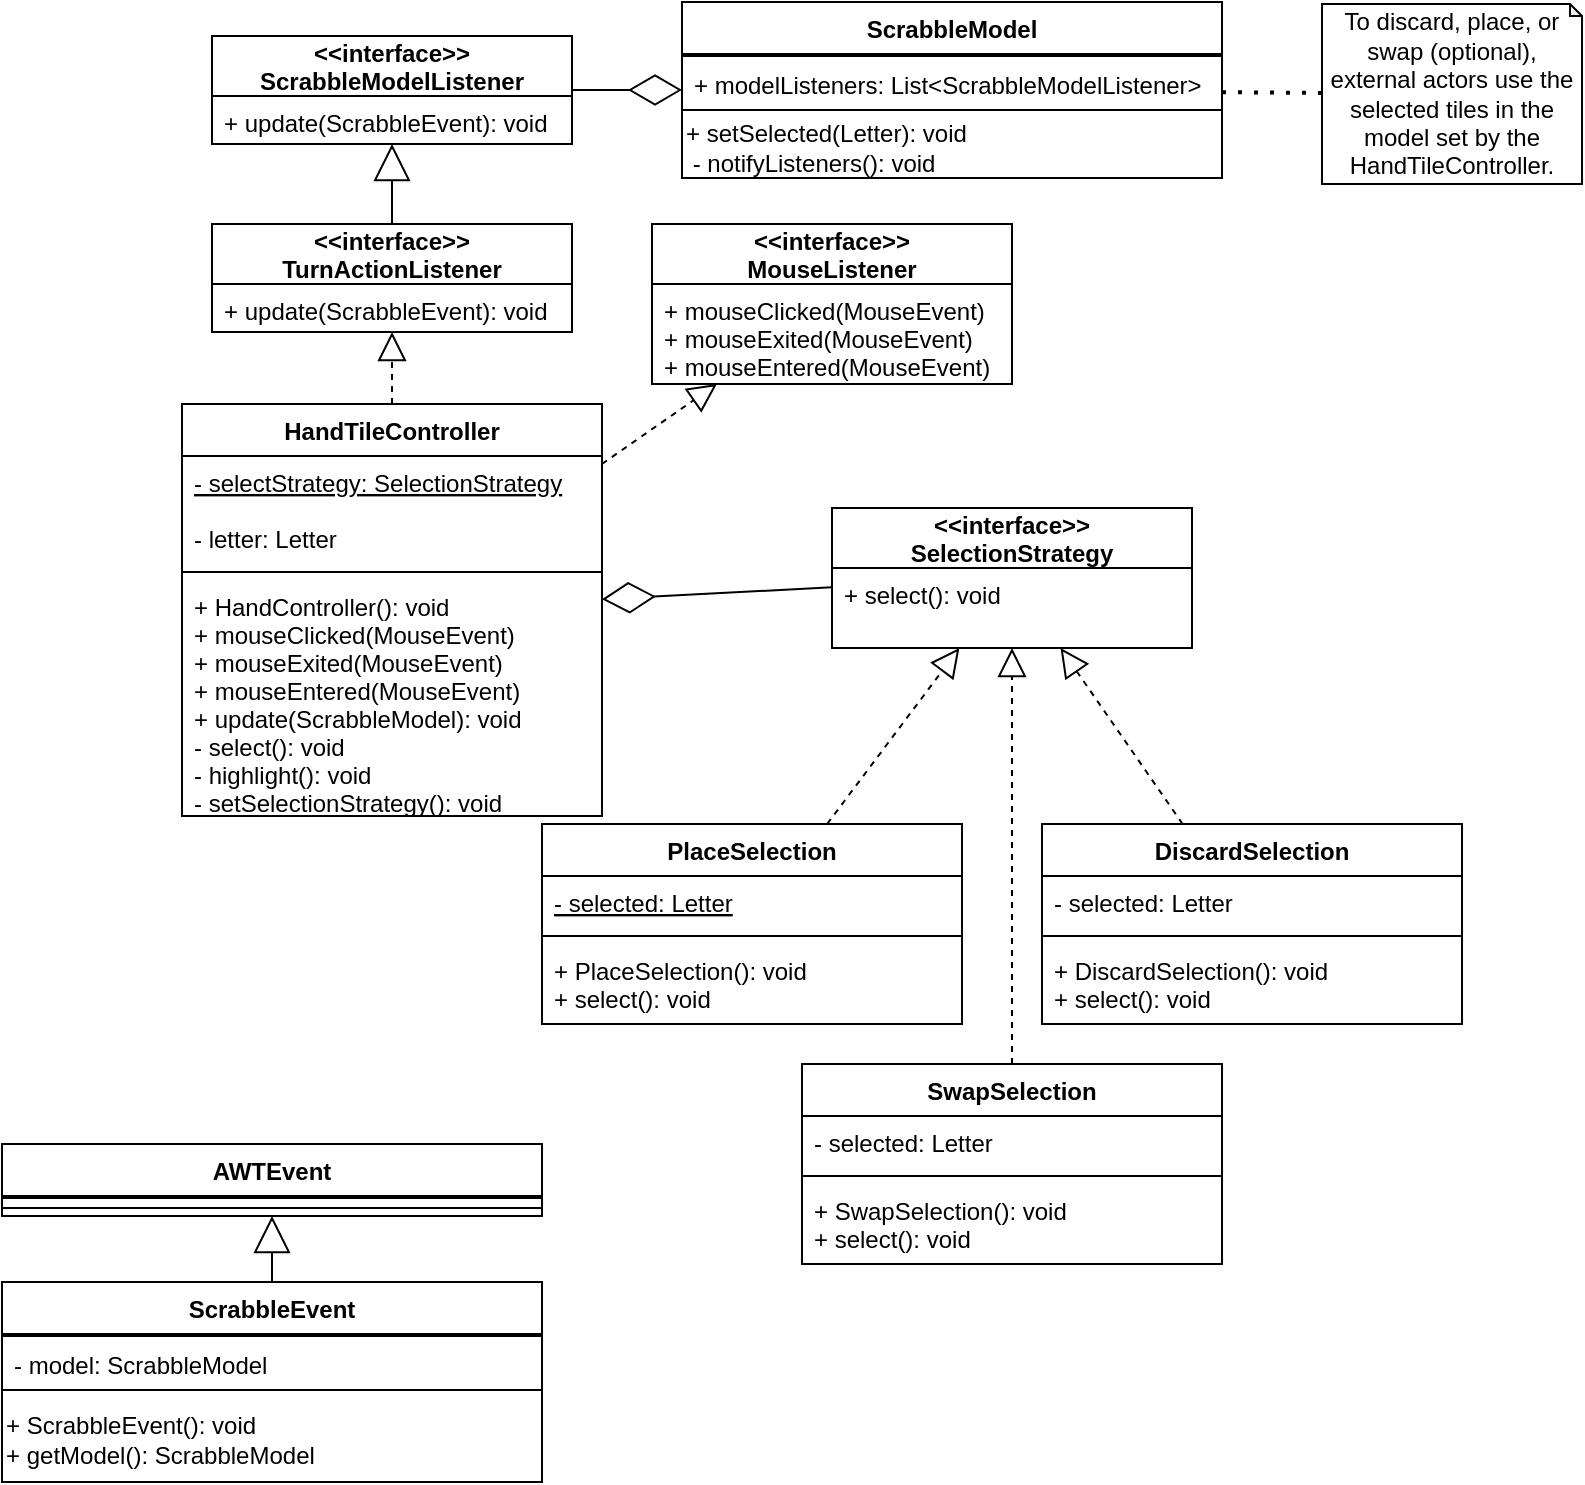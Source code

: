 <mxfile version="15.5.4" type="embed"><diagram id="HTirJWirQs5WPqJ1zvMP" name="Page-1"><mxGraphModel dx="488" dy="520" grid="1" gridSize="10" guides="1" tooltips="1" connect="1" arrows="1" fold="1" page="1" pageScale="1" pageWidth="850" pageHeight="1100" math="0" shadow="0"><root><mxCell id="0"/><mxCell id="1" parent="0"/><mxCell id="15" value="HandTileController" style="swimlane;fontStyle=1;align=center;verticalAlign=top;childLayout=stackLayout;horizontal=1;startSize=26;horizontalStack=0;resizeParent=1;resizeParentMax=0;resizeLast=0;collapsible=1;marginBottom=0;" parent="1" vertex="1"><mxGeometry x="100" y="290" width="210" height="206" as="geometry"/></mxCell><mxCell id="16" value="- selectStrategy: SelectionStrategy" style="text;strokeColor=none;fillColor=none;align=left;verticalAlign=top;spacingLeft=4;spacingRight=4;overflow=hidden;rotatable=0;points=[[0,0.5],[1,0.5]];portConstraint=eastwest;fontStyle=4" parent="15" vertex="1"><mxGeometry y="26" width="210" height="28" as="geometry"/></mxCell><mxCell id="78" value="- letter: Letter" style="text;strokeColor=none;fillColor=none;align=left;verticalAlign=top;spacingLeft=4;spacingRight=4;overflow=hidden;rotatable=0;points=[[0,0.5],[1,0.5]];portConstraint=eastwest;" vertex="1" parent="15"><mxGeometry y="54" width="210" height="26" as="geometry"/></mxCell><mxCell id="17" value="" style="line;strokeWidth=1;fillColor=none;align=left;verticalAlign=middle;spacingTop=-1;spacingLeft=3;spacingRight=3;rotatable=0;labelPosition=right;points=[];portConstraint=eastwest;" parent="15" vertex="1"><mxGeometry y="80" width="210" height="8" as="geometry"/></mxCell><mxCell id="18" value="+ HandController(): void&#10;+ mouseClicked(MouseEvent)&#10;+ mouseExited(MouseEvent)&#10;+ mouseEntered(MouseEvent)&#10;+ update(ScrabbleModel): void&#10;- select(): void&#10;- highlight(): void&#10;- setSelectionStrategy(): void" style="text;strokeColor=none;fillColor=none;align=left;verticalAlign=top;spacingLeft=4;spacingRight=4;overflow=hidden;rotatable=0;points=[[0,0.5],[1,0.5]];portConstraint=eastwest;" parent="15" vertex="1"><mxGeometry y="88" width="210" height="118" as="geometry"/></mxCell><mxCell id="30" value="&lt;&lt;interface&gt;&gt;&#10;SelectionStrategy" style="swimlane;fontStyle=1;childLayout=stackLayout;horizontal=1;startSize=30;fillColor=none;horizontalStack=0;resizeParent=1;resizeParentMax=0;resizeLast=0;collapsible=1;marginBottom=0;" parent="1" vertex="1"><mxGeometry x="425" y="342" width="180" height="70" as="geometry"/></mxCell><mxCell id="31" value="+ select(): void&#10;" style="text;strokeColor=none;fillColor=none;align=left;verticalAlign=top;spacingLeft=4;spacingRight=4;overflow=hidden;rotatable=0;points=[[0,0.5],[1,0.5]];portConstraint=eastwest;fontStyle=0" parent="30" vertex="1"><mxGeometry y="30" width="180" height="40" as="geometry"/></mxCell><mxCell id="32" value="PlaceSelection" style="swimlane;fontStyle=1;align=center;verticalAlign=top;childLayout=stackLayout;horizontal=1;startSize=26;horizontalStack=0;resizeParent=1;resizeParentMax=0;resizeLast=0;collapsible=1;marginBottom=0;" parent="1" vertex="1"><mxGeometry x="280" y="500" width="210" height="100" as="geometry"/></mxCell><mxCell id="33" value="- selected: Letter" style="text;strokeColor=none;fillColor=none;align=left;verticalAlign=top;spacingLeft=4;spacingRight=4;overflow=hidden;rotatable=0;points=[[0,0.5],[1,0.5]];portConstraint=eastwest;fontStyle=4" parent="32" vertex="1"><mxGeometry y="26" width="210" height="26" as="geometry"/></mxCell><mxCell id="34" value="" style="line;strokeWidth=1;fillColor=none;align=left;verticalAlign=middle;spacingTop=-1;spacingLeft=3;spacingRight=3;rotatable=0;labelPosition=right;points=[];portConstraint=eastwest;" parent="32" vertex="1"><mxGeometry y="52" width="210" height="8" as="geometry"/></mxCell><mxCell id="35" value="+ PlaceSelection(): void&#10;+ select(): void " style="text;strokeColor=none;fillColor=none;align=left;verticalAlign=top;spacingLeft=4;spacingRight=4;overflow=hidden;rotatable=0;points=[[0,0.5],[1,0.5]];portConstraint=eastwest;" parent="32" vertex="1"><mxGeometry y="60" width="210" height="40" as="geometry"/></mxCell><mxCell id="36" value="DiscardSelection" style="swimlane;fontStyle=1;align=center;verticalAlign=top;childLayout=stackLayout;horizontal=1;startSize=26;horizontalStack=0;resizeParent=1;resizeParentMax=0;resizeLast=0;collapsible=1;marginBottom=0;" parent="1" vertex="1"><mxGeometry x="530" y="500" width="210" height="100" as="geometry"/></mxCell><mxCell id="37" value="- selected: Letter" style="text;strokeColor=none;fillColor=none;align=left;verticalAlign=top;spacingLeft=4;spacingRight=4;overflow=hidden;rotatable=0;points=[[0,0.5],[1,0.5]];portConstraint=eastwest;fontStyle=0" parent="36" vertex="1"><mxGeometry y="26" width="210" height="26" as="geometry"/></mxCell><mxCell id="38" value="" style="line;strokeWidth=1;fillColor=none;align=left;verticalAlign=middle;spacingTop=-1;spacingLeft=3;spacingRight=3;rotatable=0;labelPosition=right;points=[];portConstraint=eastwest;" parent="36" vertex="1"><mxGeometry y="52" width="210" height="8" as="geometry"/></mxCell><mxCell id="39" value="+ DiscardSelection(): void&#10;+ select(): void " style="text;strokeColor=none;fillColor=none;align=left;verticalAlign=top;spacingLeft=4;spacingRight=4;overflow=hidden;rotatable=0;points=[[0,0.5],[1,0.5]];portConstraint=eastwest;" parent="36" vertex="1"><mxGeometry y="60" width="210" height="40" as="geometry"/></mxCell><mxCell id="40" value="&lt;&lt;interface&gt;&gt;&#10;MouseListener" style="swimlane;fontStyle=1;childLayout=stackLayout;horizontal=1;startSize=30;fillColor=none;horizontalStack=0;resizeParent=1;resizeParentMax=0;resizeLast=0;collapsible=1;marginBottom=0;" parent="1" vertex="1"><mxGeometry x="335" y="200" width="180" height="80" as="geometry"/></mxCell><mxCell id="41" value="+ mouseClicked(MouseEvent)&#10;+ mouseExited(MouseEvent)&#10;+ mouseEntered(MouseEvent)" style="text;strokeColor=none;fillColor=none;align=left;verticalAlign=top;spacingLeft=4;spacingRight=4;overflow=hidden;rotatable=0;points=[[0,0.5],[1,0.5]];portConstraint=eastwest;fontStyle=0" parent="40" vertex="1"><mxGeometry y="30" width="180" height="50" as="geometry"/></mxCell><mxCell id="42" value="" style="endArrow=block;dashed=1;endFill=0;endSize=12;html=1;rounded=0;" parent="1" source="32" target="30" edge="1"><mxGeometry width="160" relative="1" as="geometry"><mxPoint x="490" y="350" as="sourcePoint"/><mxPoint x="650" y="350" as="targetPoint"/></mxGeometry></mxCell><mxCell id="43" value="" style="endArrow=block;dashed=1;endFill=0;endSize=12;html=1;rounded=0;" parent="1" source="36" target="30" edge="1"><mxGeometry width="160" relative="1" as="geometry"><mxPoint x="509.5" y="380" as="sourcePoint"/><mxPoint x="563.167" y="310" as="targetPoint"/></mxGeometry></mxCell><mxCell id="44" value="" style="endArrow=block;dashed=1;endFill=0;endSize=12;html=1;rounded=0;" parent="1" source="15" target="40" edge="1"><mxGeometry width="160" relative="1" as="geometry"><mxPoint x="509.5" y="380" as="sourcePoint"/><mxPoint x="563.167" y="310" as="targetPoint"/></mxGeometry></mxCell><mxCell id="45" value="" style="endArrow=diamondThin;endFill=0;endSize=24;html=1;rounded=0;" parent="1" source="30" target="15" edge="1"><mxGeometry width="160" relative="1" as="geometry"><mxPoint x="350" y="350" as="sourcePoint"/><mxPoint x="510" y="350" as="targetPoint"/></mxGeometry></mxCell><mxCell id="49" value="" style="endArrow=diamondThin;endFill=0;endSize=24;html=1;rounded=0;" parent="1" source="50" target="61" edge="1"><mxGeometry width="160" relative="1" as="geometry"><mxPoint x="435" y="410.645" as="sourcePoint"/><mxPoint x="350" y="136.412" as="targetPoint"/></mxGeometry></mxCell><mxCell id="50" value="&lt;&lt;interface&gt;&gt;&#10;ScrabbleModelListener" style="swimlane;fontStyle=1;childLayout=stackLayout;horizontal=1;startSize=30;fillColor=none;horizontalStack=0;resizeParent=1;resizeParentMax=0;resizeLast=0;collapsible=1;marginBottom=0;" parent="1" vertex="1"><mxGeometry x="115" y="106" width="180" height="54" as="geometry"/></mxCell><mxCell id="51" value="+ update(ScrabbleEvent): void&#10;" style="text;strokeColor=none;fillColor=none;align=left;verticalAlign=top;spacingLeft=4;spacingRight=4;overflow=hidden;rotatable=0;points=[[0,0.5],[1,0.5]];portConstraint=eastwest;fontStyle=0" parent="50" vertex="1"><mxGeometry y="30" width="180" height="24" as="geometry"/></mxCell><mxCell id="52" value="" style="endArrow=block;dashed=1;endFill=0;endSize=12;html=1;rounded=0;" parent="1" source="15" target="53" edge="1"><mxGeometry width="160" relative="1" as="geometry"><mxPoint x="320" y="369.516" as="sourcePoint"/><mxPoint x="205" y="250" as="targetPoint"/></mxGeometry></mxCell><mxCell id="53" value="&lt;&lt;interface&gt;&gt;&#10;TurnActionListener" style="swimlane;fontStyle=1;childLayout=stackLayout;horizontal=1;startSize=30;fillColor=none;horizontalStack=0;resizeParent=1;resizeParentMax=0;resizeLast=0;collapsible=1;marginBottom=0;" parent="1" vertex="1"><mxGeometry x="115" y="200" width="180" height="54" as="geometry"/></mxCell><mxCell id="54" value="+ update(ScrabbleEvent): void&#10;" style="text;strokeColor=none;fillColor=none;align=left;verticalAlign=top;spacingLeft=4;spacingRight=4;overflow=hidden;rotatable=0;points=[[0,0.5],[1,0.5]];portConstraint=eastwest;fontStyle=0" parent="53" vertex="1"><mxGeometry y="30" width="180" height="24" as="geometry"/></mxCell><mxCell id="55" value="" style="endArrow=block;endSize=16;endFill=0;html=1;rounded=0;" parent="1" source="53" target="50" edge="1"><mxGeometry width="160" relative="1" as="geometry"><mxPoint x="425" y="180" as="sourcePoint"/><mxPoint x="425" y="118" as="targetPoint"/></mxGeometry></mxCell><mxCell id="56" value="SwapSelection" style="swimlane;fontStyle=1;align=center;verticalAlign=top;childLayout=stackLayout;horizontal=1;startSize=26;horizontalStack=0;resizeParent=1;resizeParentMax=0;resizeLast=0;collapsible=1;marginBottom=0;" parent="1" vertex="1"><mxGeometry x="410" y="620" width="210" height="100" as="geometry"/></mxCell><mxCell id="57" value="- selected: Letter" style="text;strokeColor=none;fillColor=none;align=left;verticalAlign=top;spacingLeft=4;spacingRight=4;overflow=hidden;rotatable=0;points=[[0,0.5],[1,0.5]];portConstraint=eastwest;fontStyle=0" parent="56" vertex="1"><mxGeometry y="26" width="210" height="26" as="geometry"/></mxCell><mxCell id="58" value="" style="line;strokeWidth=1;fillColor=none;align=left;verticalAlign=middle;spacingTop=-1;spacingLeft=3;spacingRight=3;rotatable=0;labelPosition=right;points=[];portConstraint=eastwest;" parent="56" vertex="1"><mxGeometry y="52" width="210" height="8" as="geometry"/></mxCell><mxCell id="59" value="+ SwapSelection(): void&#10;+ select(): void " style="text;strokeColor=none;fillColor=none;align=left;verticalAlign=top;spacingLeft=4;spacingRight=4;overflow=hidden;rotatable=0;points=[[0,0.5],[1,0.5]];portConstraint=eastwest;" parent="56" vertex="1"><mxGeometry y="60" width="210" height="40" as="geometry"/></mxCell><mxCell id="60" value="" style="endArrow=block;dashed=1;endFill=0;endSize=12;html=1;rounded=0;" parent="1" source="56" target="30" edge="1"><mxGeometry width="160" relative="1" as="geometry"><mxPoint x="612.857" y="510" as="sourcePoint"/><mxPoint x="550" y="422" as="targetPoint"/></mxGeometry></mxCell><mxCell id="61" value="ScrabbleModel" style="swimlane;fontStyle=1;align=center;verticalAlign=top;childLayout=stackLayout;horizontal=1;startSize=26;horizontalStack=0;resizeParent=1;resizeParentMax=0;resizeLast=0;collapsible=1;marginBottom=0;" parent="1" vertex="1"><mxGeometry x="350" y="89" width="270" height="88" as="geometry"/></mxCell><mxCell id="62" value="" style="line;strokeWidth=1;fillColor=none;align=left;verticalAlign=middle;spacingTop=-1;spacingLeft=3;spacingRight=3;rotatable=0;labelPosition=right;points=[];portConstraint=eastwest;" parent="61" vertex="1"><mxGeometry y="26" width="270" height="2" as="geometry"/></mxCell><mxCell id="63" value="+ modelListeners: List&lt;ScrabbleModelListener&gt;" style="text;strokeColor=none;fillColor=none;align=left;verticalAlign=top;spacingLeft=4;spacingRight=4;overflow=hidden;rotatable=0;points=[[0,0.5],[1,0.5]];portConstraint=eastwest;" parent="61" vertex="1"><mxGeometry y="28" width="270" height="22" as="geometry"/></mxCell><mxCell id="64" value="" style="line;strokeWidth=1;fillColor=none;align=left;verticalAlign=middle;spacingTop=-1;spacingLeft=3;spacingRight=3;rotatable=0;labelPosition=right;points=[];portConstraint=eastwest;" parent="61" vertex="1"><mxGeometry y="50" width="270" height="8" as="geometry"/></mxCell><mxCell id="65" value="&lt;span&gt;+ setSelected(Letter): void&lt;br&gt;&amp;nbsp;- notifyListeners(): void&lt;br&gt;&lt;/span&gt;" style="text;html=1;strokeColor=none;fillColor=none;align=left;verticalAlign=middle;whiteSpace=wrap;rounded=0;" parent="61" vertex="1"><mxGeometry y="58" width="270" height="30" as="geometry"/></mxCell><mxCell id="66" value="" style="endArrow=none;dashed=1;html=1;dashPattern=1 3;strokeWidth=2;rounded=0;" parent="1" source="68" target="61" edge="1"><mxGeometry width="50" height="50" relative="1" as="geometry"><mxPoint x="680" y="150" as="sourcePoint"/><mxPoint x="460" y="210" as="targetPoint"/></mxGeometry></mxCell><mxCell id="68" value="To discard, place, or swap (optional), external actors use the selected tiles in the model set by the HandTileController." style="shape=note;whiteSpace=wrap;html=1;backgroundOutline=1;darkOpacity=0.05;size=6;" parent="1" vertex="1"><mxGeometry x="670" y="90" width="130" height="90" as="geometry"/></mxCell><mxCell id="69" value="ScrabbleEvent" style="swimlane;fontStyle=1;align=center;verticalAlign=top;childLayout=stackLayout;horizontal=1;startSize=26;horizontalStack=0;resizeParent=1;resizeParentMax=0;resizeLast=0;collapsible=1;marginBottom=0;" vertex="1" parent="1"><mxGeometry x="10" y="729" width="270" height="100" as="geometry"/></mxCell><mxCell id="70" value="" style="line;strokeWidth=1;fillColor=none;align=left;verticalAlign=middle;spacingTop=-1;spacingLeft=3;spacingRight=3;rotatable=0;labelPosition=right;points=[];portConstraint=eastwest;" vertex="1" parent="69"><mxGeometry y="26" width="270" height="2" as="geometry"/></mxCell><mxCell id="71" value="- model: ScrabbleModel" style="text;strokeColor=none;fillColor=none;align=left;verticalAlign=top;spacingLeft=4;spacingRight=4;overflow=hidden;rotatable=0;points=[[0,0.5],[1,0.5]];portConstraint=eastwest;" vertex="1" parent="69"><mxGeometry y="28" width="270" height="22" as="geometry"/></mxCell><mxCell id="72" value="" style="line;strokeWidth=1;fillColor=none;align=left;verticalAlign=middle;spacingTop=-1;spacingLeft=3;spacingRight=3;rotatable=0;labelPosition=right;points=[];portConstraint=eastwest;" vertex="1" parent="69"><mxGeometry y="50" width="270" height="8" as="geometry"/></mxCell><mxCell id="73" value="&lt;span&gt;+ ScrabbleEvent(): void&lt;br&gt;+ getModel(): ScrabbleModel&lt;br&gt;&lt;/span&gt;" style="text;html=1;strokeColor=none;fillColor=none;align=left;verticalAlign=middle;whiteSpace=wrap;rounded=0;" vertex="1" parent="69"><mxGeometry y="58" width="270" height="42" as="geometry"/></mxCell><mxCell id="74" value="" style="endArrow=block;endSize=16;endFill=0;html=1;rounded=0;" edge="1" parent="1" source="69" target="75"><mxGeometry width="160" relative="1" as="geometry"><mxPoint x="134.5" y="692" as="sourcePoint"/><mxPoint x="145" y="680" as="targetPoint"/></mxGeometry></mxCell><mxCell id="75" value="AWTEvent" style="swimlane;fontStyle=1;align=center;verticalAlign=top;childLayout=stackLayout;horizontal=1;startSize=26;horizontalStack=0;resizeParent=1;resizeParentMax=0;resizeLast=0;collapsible=1;marginBottom=0;" vertex="1" parent="1"><mxGeometry x="10" y="660" width="270" height="36" as="geometry"/></mxCell><mxCell id="76" value="" style="line;strokeWidth=1;fillColor=none;align=left;verticalAlign=middle;spacingTop=-1;spacingLeft=3;spacingRight=3;rotatable=0;labelPosition=right;points=[];portConstraint=eastwest;" vertex="1" parent="75"><mxGeometry y="26" width="270" height="2" as="geometry"/></mxCell><mxCell id="77" value="" style="line;strokeWidth=1;fillColor=none;align=left;verticalAlign=middle;spacingTop=-1;spacingLeft=3;spacingRight=3;rotatable=0;labelPosition=right;points=[];portConstraint=eastwest;" vertex="1" parent="75"><mxGeometry y="28" width="270" height="8" as="geometry"/></mxCell></root></mxGraphModel></diagram></mxfile>